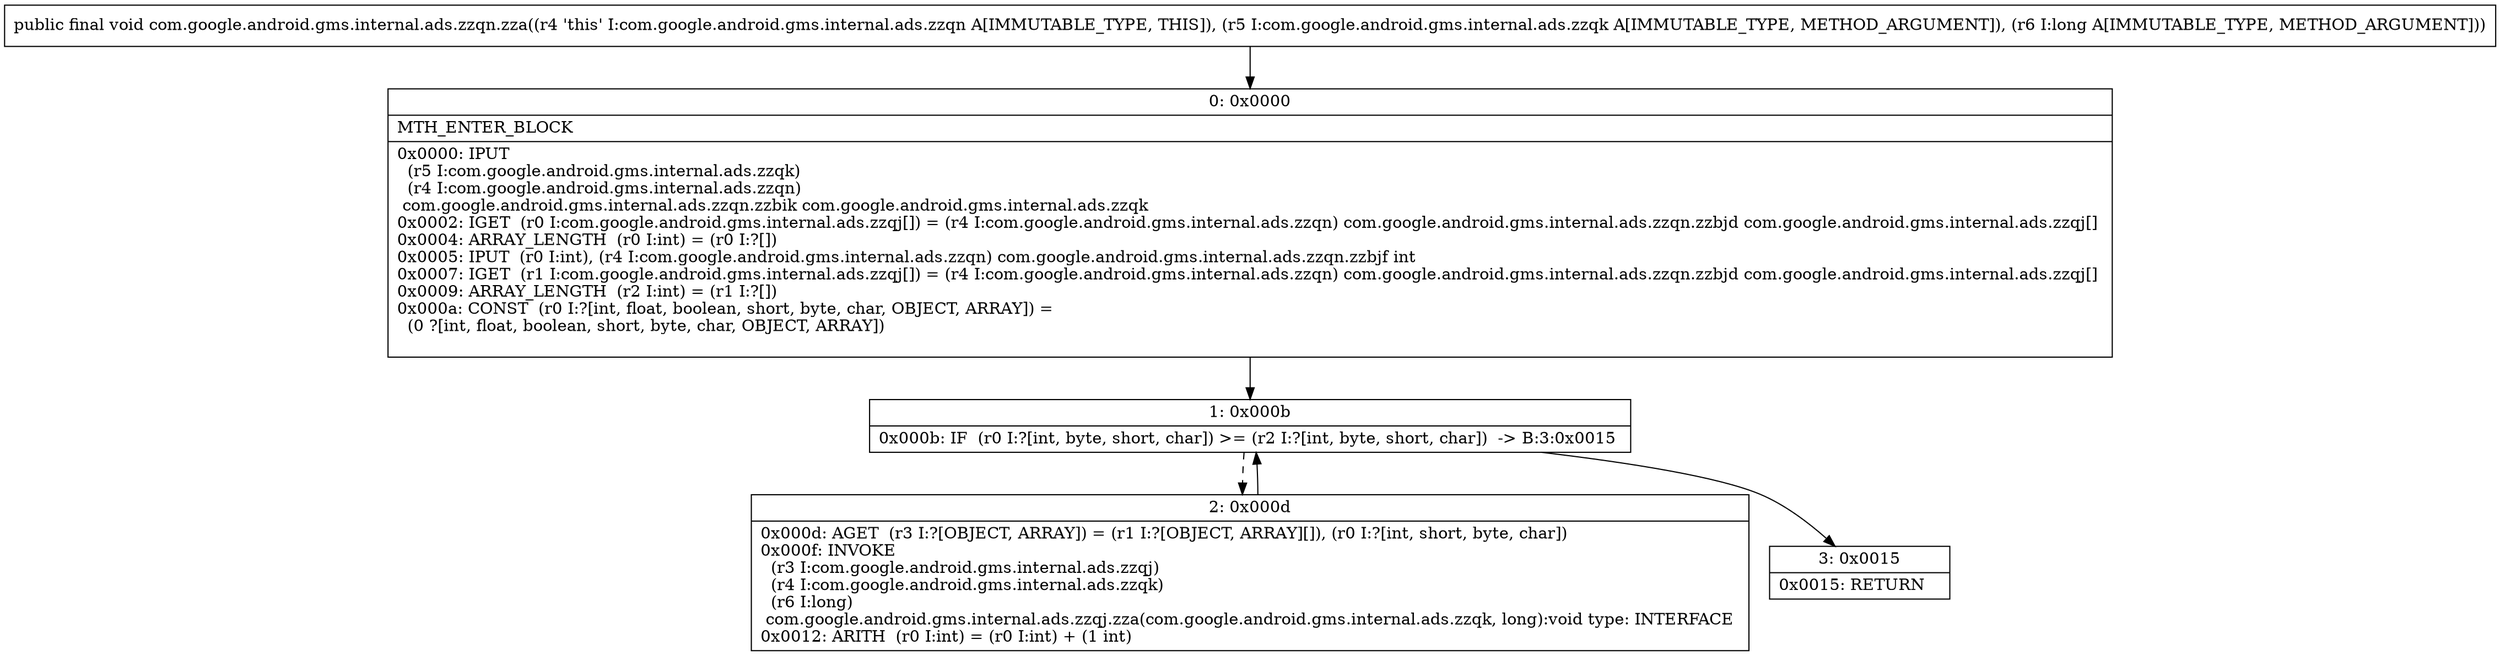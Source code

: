 digraph "CFG forcom.google.android.gms.internal.ads.zzqn.zza(Lcom\/google\/android\/gms\/internal\/ads\/zzqk;J)V" {
Node_0 [shape=record,label="{0\:\ 0x0000|MTH_ENTER_BLOCK\l|0x0000: IPUT  \l  (r5 I:com.google.android.gms.internal.ads.zzqk)\l  (r4 I:com.google.android.gms.internal.ads.zzqn)\l com.google.android.gms.internal.ads.zzqn.zzbik com.google.android.gms.internal.ads.zzqk \l0x0002: IGET  (r0 I:com.google.android.gms.internal.ads.zzqj[]) = (r4 I:com.google.android.gms.internal.ads.zzqn) com.google.android.gms.internal.ads.zzqn.zzbjd com.google.android.gms.internal.ads.zzqj[] \l0x0004: ARRAY_LENGTH  (r0 I:int) = (r0 I:?[]) \l0x0005: IPUT  (r0 I:int), (r4 I:com.google.android.gms.internal.ads.zzqn) com.google.android.gms.internal.ads.zzqn.zzbjf int \l0x0007: IGET  (r1 I:com.google.android.gms.internal.ads.zzqj[]) = (r4 I:com.google.android.gms.internal.ads.zzqn) com.google.android.gms.internal.ads.zzqn.zzbjd com.google.android.gms.internal.ads.zzqj[] \l0x0009: ARRAY_LENGTH  (r2 I:int) = (r1 I:?[]) \l0x000a: CONST  (r0 I:?[int, float, boolean, short, byte, char, OBJECT, ARRAY]) = \l  (0 ?[int, float, boolean, short, byte, char, OBJECT, ARRAY])\l \l}"];
Node_1 [shape=record,label="{1\:\ 0x000b|0x000b: IF  (r0 I:?[int, byte, short, char]) \>= (r2 I:?[int, byte, short, char])  \-\> B:3:0x0015 \l}"];
Node_2 [shape=record,label="{2\:\ 0x000d|0x000d: AGET  (r3 I:?[OBJECT, ARRAY]) = (r1 I:?[OBJECT, ARRAY][]), (r0 I:?[int, short, byte, char]) \l0x000f: INVOKE  \l  (r3 I:com.google.android.gms.internal.ads.zzqj)\l  (r4 I:com.google.android.gms.internal.ads.zzqk)\l  (r6 I:long)\l com.google.android.gms.internal.ads.zzqj.zza(com.google.android.gms.internal.ads.zzqk, long):void type: INTERFACE \l0x0012: ARITH  (r0 I:int) = (r0 I:int) + (1 int) \l}"];
Node_3 [shape=record,label="{3\:\ 0x0015|0x0015: RETURN   \l}"];
MethodNode[shape=record,label="{public final void com.google.android.gms.internal.ads.zzqn.zza((r4 'this' I:com.google.android.gms.internal.ads.zzqn A[IMMUTABLE_TYPE, THIS]), (r5 I:com.google.android.gms.internal.ads.zzqk A[IMMUTABLE_TYPE, METHOD_ARGUMENT]), (r6 I:long A[IMMUTABLE_TYPE, METHOD_ARGUMENT])) }"];
MethodNode -> Node_0;
Node_0 -> Node_1;
Node_1 -> Node_2[style=dashed];
Node_1 -> Node_3;
Node_2 -> Node_1;
}

